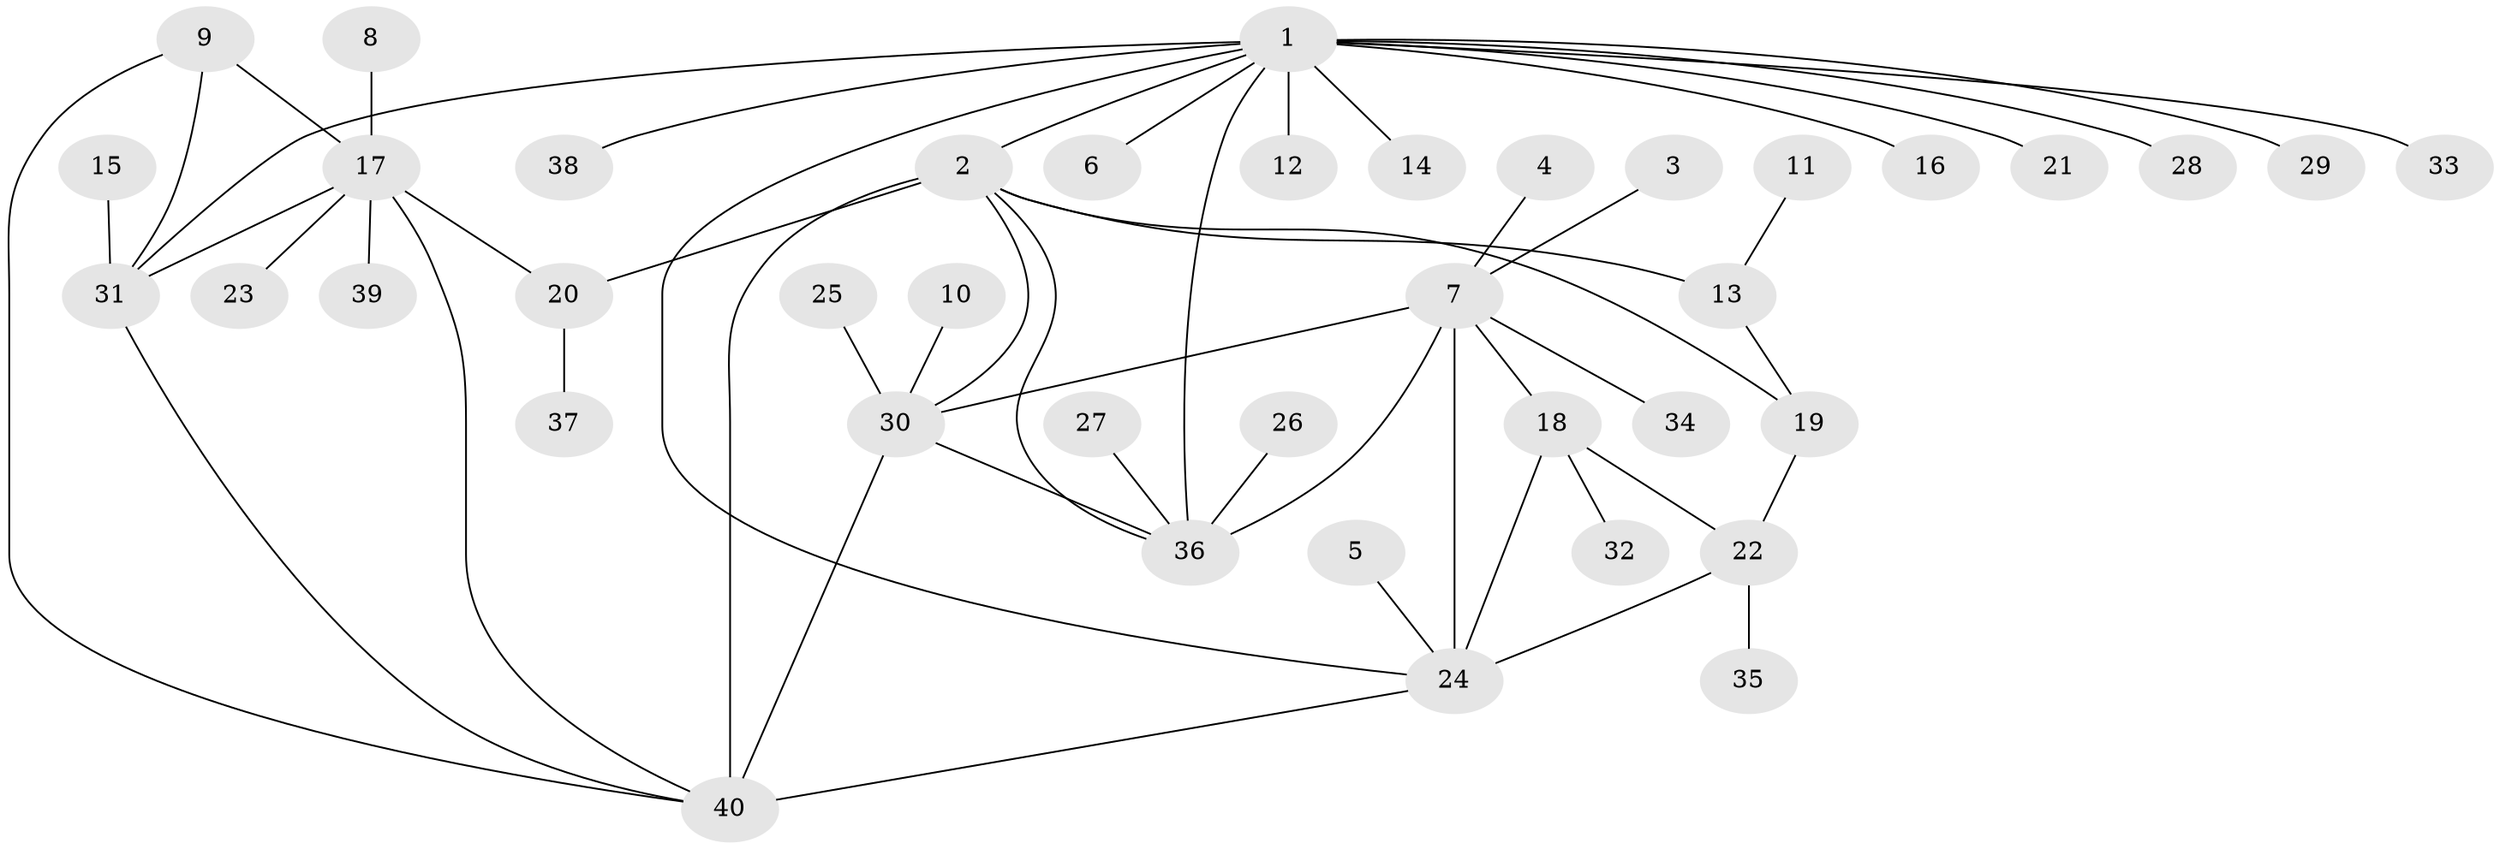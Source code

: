 // original degree distribution, {6: 0.075, 7: 0.05, 8: 0.025, 4: 0.05, 9: 0.0375, 5: 0.025, 3: 0.05, 1: 0.5625, 2: 0.125}
// Generated by graph-tools (version 1.1) at 2025/50/03/09/25 03:50:35]
// undirected, 40 vertices, 54 edges
graph export_dot {
graph [start="1"]
  node [color=gray90,style=filled];
  1;
  2;
  3;
  4;
  5;
  6;
  7;
  8;
  9;
  10;
  11;
  12;
  13;
  14;
  15;
  16;
  17;
  18;
  19;
  20;
  21;
  22;
  23;
  24;
  25;
  26;
  27;
  28;
  29;
  30;
  31;
  32;
  33;
  34;
  35;
  36;
  37;
  38;
  39;
  40;
  1 -- 2 [weight=1.0];
  1 -- 6 [weight=1.0];
  1 -- 12 [weight=1.0];
  1 -- 14 [weight=1.0];
  1 -- 16 [weight=1.0];
  1 -- 21 [weight=1.0];
  1 -- 24 [weight=1.0];
  1 -- 28 [weight=1.0];
  1 -- 29 [weight=1.0];
  1 -- 31 [weight=1.0];
  1 -- 33 [weight=1.0];
  1 -- 36 [weight=1.0];
  1 -- 38 [weight=1.0];
  2 -- 13 [weight=2.0];
  2 -- 19 [weight=2.0];
  2 -- 20 [weight=2.0];
  2 -- 30 [weight=1.0];
  2 -- 36 [weight=1.0];
  2 -- 40 [weight=1.0];
  3 -- 7 [weight=1.0];
  4 -- 7 [weight=1.0];
  5 -- 24 [weight=1.0];
  7 -- 18 [weight=1.0];
  7 -- 24 [weight=1.0];
  7 -- 30 [weight=2.0];
  7 -- 34 [weight=1.0];
  7 -- 36 [weight=2.0];
  8 -- 17 [weight=1.0];
  9 -- 17 [weight=1.0];
  9 -- 31 [weight=1.0];
  9 -- 40 [weight=1.0];
  10 -- 30 [weight=1.0];
  11 -- 13 [weight=1.0];
  13 -- 19 [weight=1.0];
  15 -- 31 [weight=1.0];
  17 -- 20 [weight=1.0];
  17 -- 23 [weight=1.0];
  17 -- 31 [weight=1.0];
  17 -- 39 [weight=1.0];
  17 -- 40 [weight=1.0];
  18 -- 22 [weight=2.0];
  18 -- 24 [weight=2.0];
  18 -- 32 [weight=1.0];
  19 -- 22 [weight=1.0];
  20 -- 37 [weight=1.0];
  22 -- 24 [weight=1.0];
  22 -- 35 [weight=1.0];
  24 -- 40 [weight=1.0];
  25 -- 30 [weight=1.0];
  26 -- 36 [weight=1.0];
  27 -- 36 [weight=1.0];
  30 -- 36 [weight=1.0];
  30 -- 40 [weight=2.0];
  31 -- 40 [weight=1.0];
}

